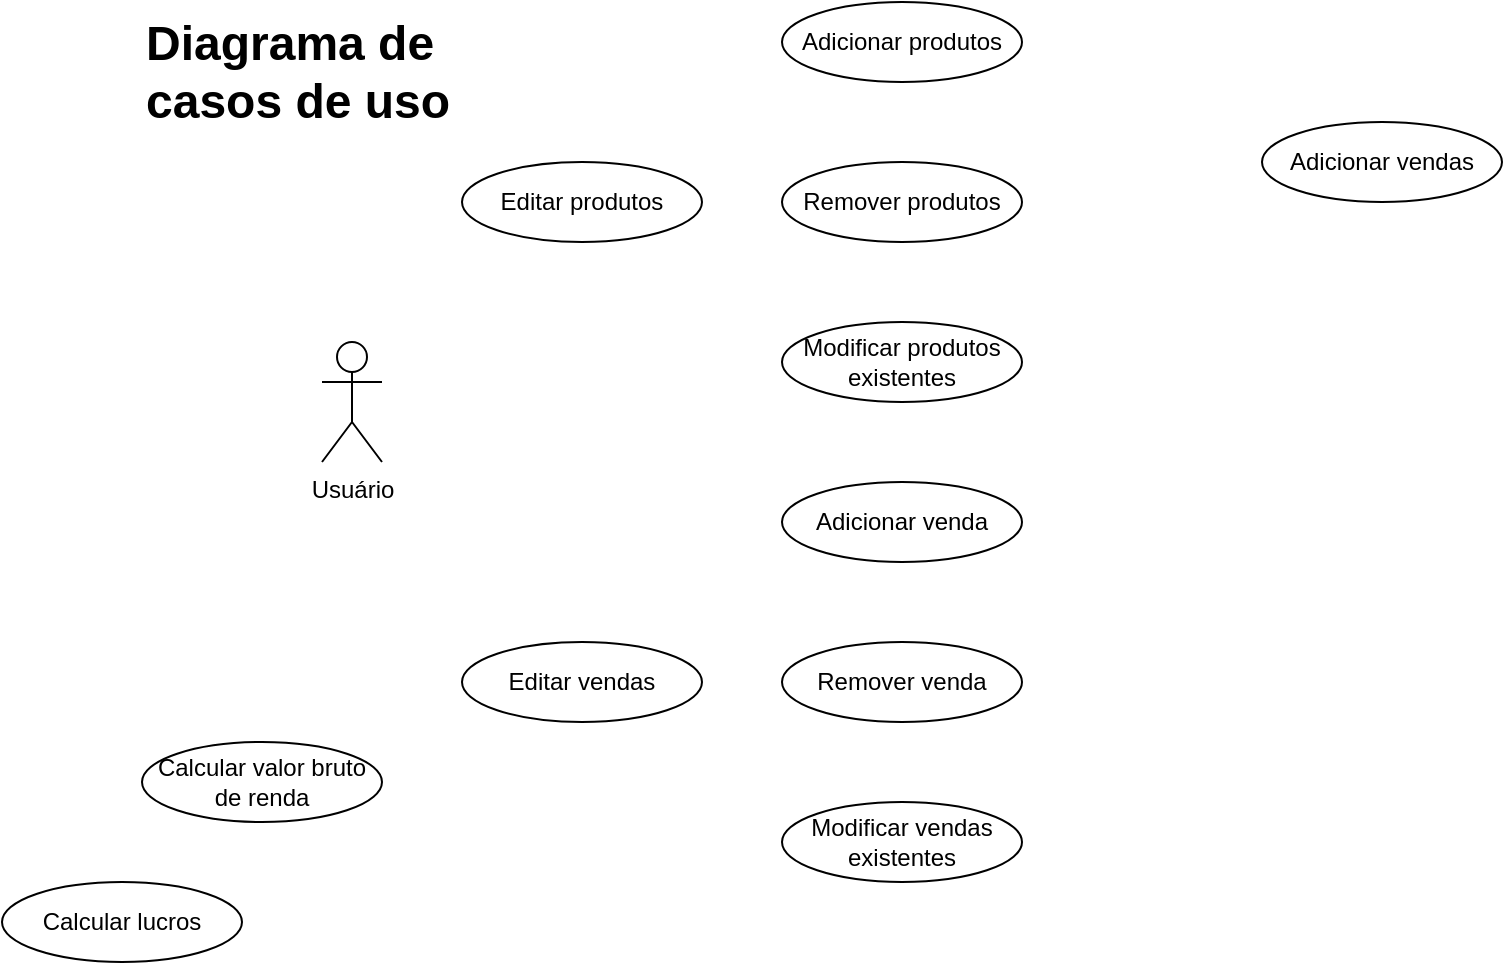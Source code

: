 <mxfile version="24.2.5" type="github">
  <diagram name="Página-1" id="GlwQ_BqeC3lWnUNcyHJp">
    <mxGraphModel dx="1836" dy="581" grid="1" gridSize="10" guides="1" tooltips="1" connect="1" arrows="1" fold="1" page="1" pageScale="1" pageWidth="827" pageHeight="1169" math="0" shadow="0">
      <root>
        <mxCell id="0" />
        <mxCell id="1" parent="0" />
        <mxCell id="p1jUIE_AG0GHdkNq4y9q-1" value="&lt;h1 style=&quot;margin-top: 0px;&quot;&gt;Diagrama de casos de uso&lt;/h1&gt;&lt;p&gt;.&lt;/p&gt;" style="text;html=1;whiteSpace=wrap;overflow=hidden;rounded=0;" vertex="1" parent="1">
          <mxGeometry x="40" y="40" width="180" height="70" as="geometry" />
        </mxCell>
        <mxCell id="p1jUIE_AG0GHdkNq4y9q-2" value="Usuário" style="shape=umlActor;verticalLabelPosition=bottom;verticalAlign=top;html=1;outlineConnect=0;" vertex="1" parent="1">
          <mxGeometry x="130" y="210" width="30" height="60" as="geometry" />
        </mxCell>
        <mxCell id="p1jUIE_AG0GHdkNq4y9q-3" value="Adicionar produtos" style="ellipse;whiteSpace=wrap;html=1;" vertex="1" parent="1">
          <mxGeometry x="360" y="40" width="120" height="40" as="geometry" />
        </mxCell>
        <mxCell id="p1jUIE_AG0GHdkNq4y9q-4" value="Remover produtos" style="ellipse;whiteSpace=wrap;html=1;" vertex="1" parent="1">
          <mxGeometry x="360" y="120" width="120" height="40" as="geometry" />
        </mxCell>
        <mxCell id="p1jUIE_AG0GHdkNq4y9q-5" value="Adicionar vendas" style="ellipse;whiteSpace=wrap;html=1;" vertex="1" parent="1">
          <mxGeometry x="600" y="100" width="120" height="40" as="geometry" />
        </mxCell>
        <mxCell id="p1jUIE_AG0GHdkNq4y9q-7" value="Calcular valor bruto de renda" style="ellipse;whiteSpace=wrap;html=1;" vertex="1" parent="1">
          <mxGeometry x="40" y="410" width="120" height="40" as="geometry" />
        </mxCell>
        <mxCell id="p1jUIE_AG0GHdkNq4y9q-8" value="Calcular lucros" style="ellipse;whiteSpace=wrap;html=1;" vertex="1" parent="1">
          <mxGeometry x="-30" y="480" width="120" height="40" as="geometry" />
        </mxCell>
        <mxCell id="p1jUIE_AG0GHdkNq4y9q-9" value="Editar produtos" style="ellipse;whiteSpace=wrap;html=1;" vertex="1" parent="1">
          <mxGeometry x="200" y="120" width="120" height="40" as="geometry" />
        </mxCell>
        <mxCell id="p1jUIE_AG0GHdkNq4y9q-10" value="Modificar produtos existentes" style="ellipse;whiteSpace=wrap;html=1;" vertex="1" parent="1">
          <mxGeometry x="360" y="200" width="120" height="40" as="geometry" />
        </mxCell>
        <mxCell id="p1jUIE_AG0GHdkNq4y9q-11" value="Editar vendas" style="ellipse;whiteSpace=wrap;html=1;" vertex="1" parent="1">
          <mxGeometry x="200" y="360" width="120" height="40" as="geometry" />
        </mxCell>
        <mxCell id="p1jUIE_AG0GHdkNq4y9q-12" value="Adicionar venda" style="ellipse;whiteSpace=wrap;html=1;" vertex="1" parent="1">
          <mxGeometry x="360" y="280" width="120" height="40" as="geometry" />
        </mxCell>
        <mxCell id="p1jUIE_AG0GHdkNq4y9q-13" value="Remover venda" style="ellipse;whiteSpace=wrap;html=1;" vertex="1" parent="1">
          <mxGeometry x="360" y="360" width="120" height="40" as="geometry" />
        </mxCell>
        <mxCell id="p1jUIE_AG0GHdkNq4y9q-14" value="Modificar vendas existentes" style="ellipse;whiteSpace=wrap;html=1;" vertex="1" parent="1">
          <mxGeometry x="360" y="440" width="120" height="40" as="geometry" />
        </mxCell>
      </root>
    </mxGraphModel>
  </diagram>
</mxfile>
